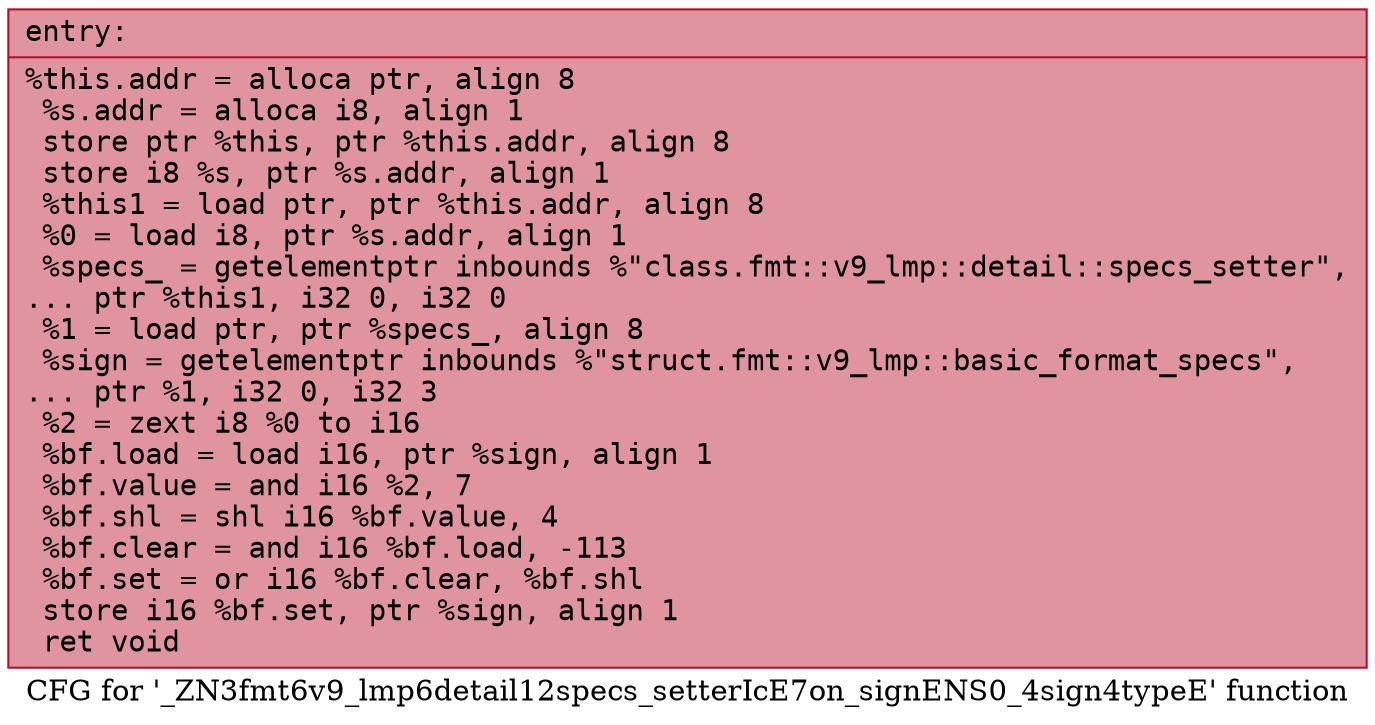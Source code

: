 digraph "CFG for '_ZN3fmt6v9_lmp6detail12specs_setterIcE7on_signENS0_4sign4typeE' function" {
	label="CFG for '_ZN3fmt6v9_lmp6detail12specs_setterIcE7on_signENS0_4sign4typeE' function";

	Node0x556bfeabd4c0 [shape=record,color="#b70d28ff", style=filled, fillcolor="#b70d2870" fontname="Courier",label="{entry:\l|  %this.addr = alloca ptr, align 8\l  %s.addr = alloca i8, align 1\l  store ptr %this, ptr %this.addr, align 8\l  store i8 %s, ptr %s.addr, align 1\l  %this1 = load ptr, ptr %this.addr, align 8\l  %0 = load i8, ptr %s.addr, align 1\l  %specs_ = getelementptr inbounds %\"class.fmt::v9_lmp::detail::specs_setter\",\l... ptr %this1, i32 0, i32 0\l  %1 = load ptr, ptr %specs_, align 8\l  %sign = getelementptr inbounds %\"struct.fmt::v9_lmp::basic_format_specs\",\l... ptr %1, i32 0, i32 3\l  %2 = zext i8 %0 to i16\l  %bf.load = load i16, ptr %sign, align 1\l  %bf.value = and i16 %2, 7\l  %bf.shl = shl i16 %bf.value, 4\l  %bf.clear = and i16 %bf.load, -113\l  %bf.set = or i16 %bf.clear, %bf.shl\l  store i16 %bf.set, ptr %sign, align 1\l  ret void\l}"];
}
